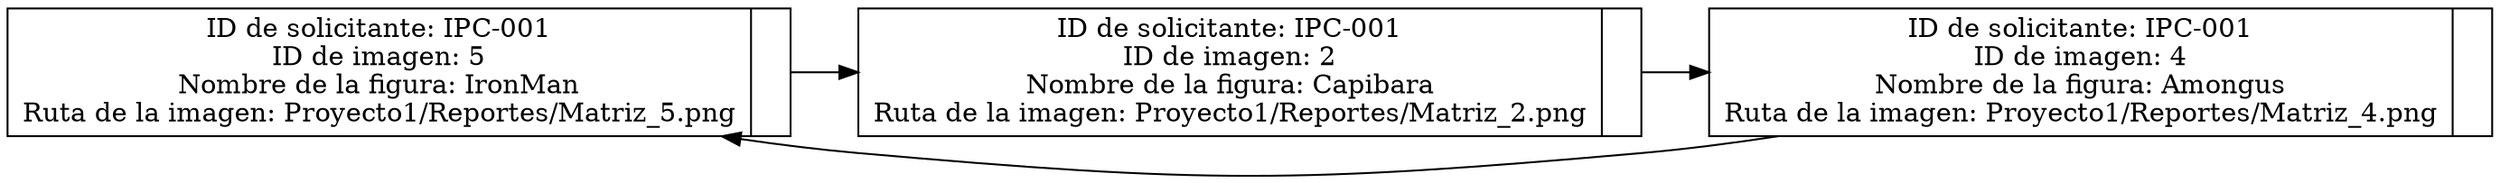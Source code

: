 digraph G {
    rankdir=LR;
    node[shape=record, height=.1]
nodo0[label="{ID de solicitante: IPC-001\nID de imagen: 5\nNombre de la figura: IronMan\nRuta de la imagen: Proyecto1/Reportes/Matriz_5.png\n|<f1>}"];
nodo1[label="{ID de solicitante: IPC-001\nID de imagen: 2\nNombre de la figura: Capibara\nRuta de la imagen: Proyecto1/Reportes/Matriz_2.png\n|<f1>}"];
nodo2[label="{ID de solicitante: IPC-001\nID de imagen: 4\nNombre de la figura: Amongus\nRuta de la imagen: Proyecto1/Reportes/Matriz_4.png\n|<f1>}"];
nodo0 -> nodo1;
nodo1 -> nodo2;
nodo2 -> nodo0[constraint=false];
}